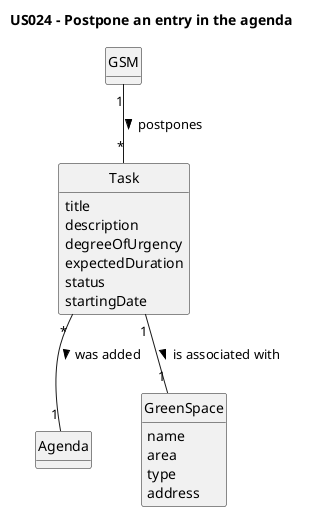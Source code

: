 @startuml
skinparam monochrome true
skinparam packageStyle rectangle
skinparam shadowing false

'left to right direction

skinparam classAttributeIconSize 0

hide circle
hide methods

title US024 - Postpone an entry in the agenda

class Agenda {
}

class Task {
    title
    description
    degreeOfUrgency
    expectedDuration
    status
    startingDate
}

class GSM {
}

class GreenSpace {
    name
    area
    type
    address
}


Task "*" -- "1" Agenda : was added >
Task "1" -- "1" GreenSpace : is associated with >
GSM "1" -- "*" Task : postpones >
@enduml